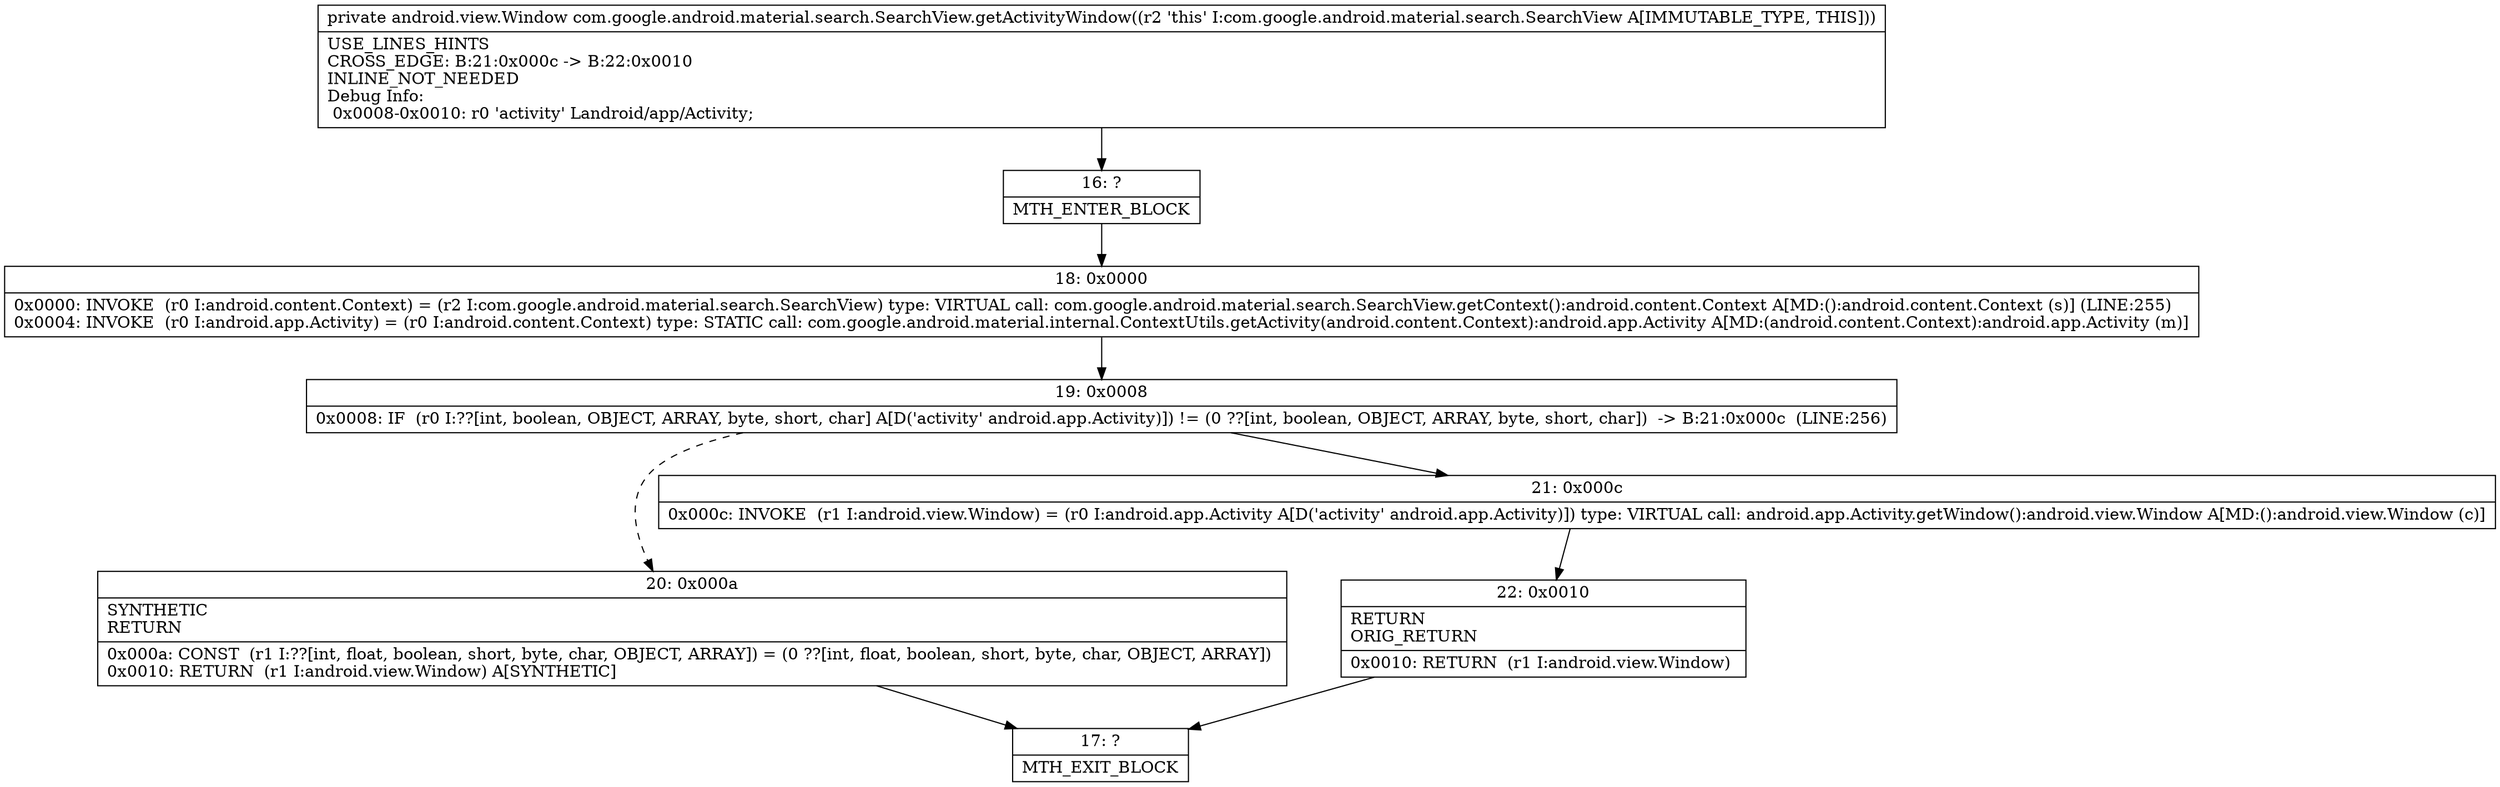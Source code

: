 digraph "CFG forcom.google.android.material.search.SearchView.getActivityWindow()Landroid\/view\/Window;" {
Node_16 [shape=record,label="{16\:\ ?|MTH_ENTER_BLOCK\l}"];
Node_18 [shape=record,label="{18\:\ 0x0000|0x0000: INVOKE  (r0 I:android.content.Context) = (r2 I:com.google.android.material.search.SearchView) type: VIRTUAL call: com.google.android.material.search.SearchView.getContext():android.content.Context A[MD:():android.content.Context (s)] (LINE:255)\l0x0004: INVOKE  (r0 I:android.app.Activity) = (r0 I:android.content.Context) type: STATIC call: com.google.android.material.internal.ContextUtils.getActivity(android.content.Context):android.app.Activity A[MD:(android.content.Context):android.app.Activity (m)]\l}"];
Node_19 [shape=record,label="{19\:\ 0x0008|0x0008: IF  (r0 I:??[int, boolean, OBJECT, ARRAY, byte, short, char] A[D('activity' android.app.Activity)]) != (0 ??[int, boolean, OBJECT, ARRAY, byte, short, char])  \-\> B:21:0x000c  (LINE:256)\l}"];
Node_20 [shape=record,label="{20\:\ 0x000a|SYNTHETIC\lRETURN\l|0x000a: CONST  (r1 I:??[int, float, boolean, short, byte, char, OBJECT, ARRAY]) = (0 ??[int, float, boolean, short, byte, char, OBJECT, ARRAY]) \l0x0010: RETURN  (r1 I:android.view.Window) A[SYNTHETIC]\l}"];
Node_17 [shape=record,label="{17\:\ ?|MTH_EXIT_BLOCK\l}"];
Node_21 [shape=record,label="{21\:\ 0x000c|0x000c: INVOKE  (r1 I:android.view.Window) = (r0 I:android.app.Activity A[D('activity' android.app.Activity)]) type: VIRTUAL call: android.app.Activity.getWindow():android.view.Window A[MD:():android.view.Window (c)]\l}"];
Node_22 [shape=record,label="{22\:\ 0x0010|RETURN\lORIG_RETURN\l|0x0010: RETURN  (r1 I:android.view.Window) \l}"];
MethodNode[shape=record,label="{private android.view.Window com.google.android.material.search.SearchView.getActivityWindow((r2 'this' I:com.google.android.material.search.SearchView A[IMMUTABLE_TYPE, THIS]))  | USE_LINES_HINTS\lCROSS_EDGE: B:21:0x000c \-\> B:22:0x0010\lINLINE_NOT_NEEDED\lDebug Info:\l  0x0008\-0x0010: r0 'activity' Landroid\/app\/Activity;\l}"];
MethodNode -> Node_16;Node_16 -> Node_18;
Node_18 -> Node_19;
Node_19 -> Node_20[style=dashed];
Node_19 -> Node_21;
Node_20 -> Node_17;
Node_21 -> Node_22;
Node_22 -> Node_17;
}

